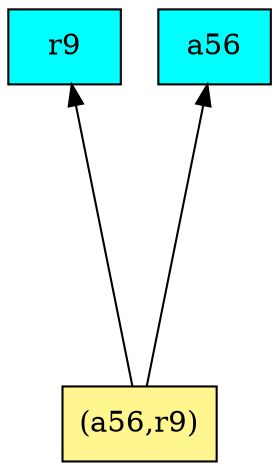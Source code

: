 digraph G {
rankdir=BT;ranksep="2.0";
"r9" [shape=record,fillcolor=cyan,style=filled,label="{r9}"];
"a56" [shape=record,fillcolor=cyan,style=filled,label="{a56}"];
"(a56,r9)" [shape=record,fillcolor=khaki1,style=filled,label="{(a56,r9)}"];
"(a56,r9)" -> "r9"
"(a56,r9)" -> "a56"
}